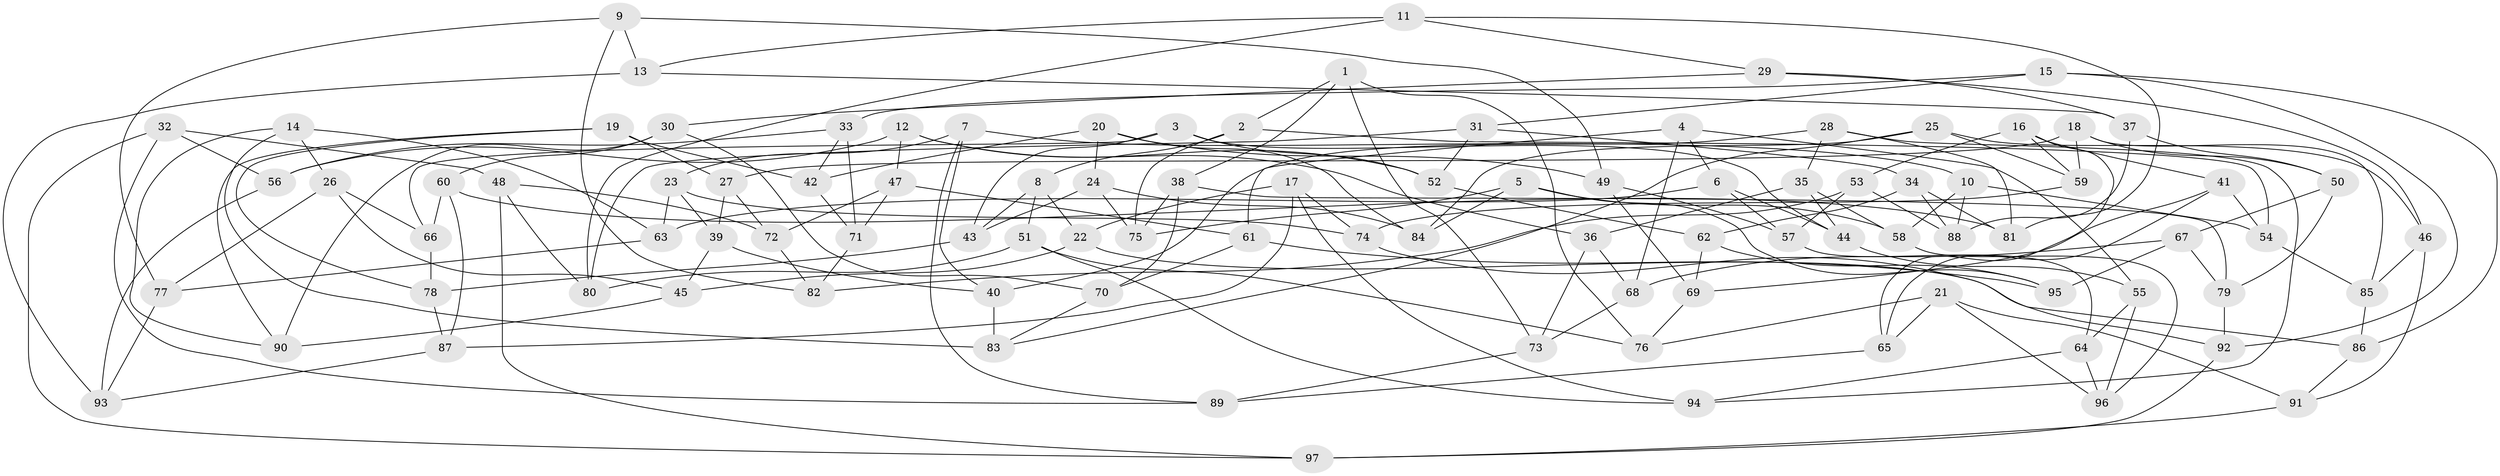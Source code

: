 // coarse degree distribution, {8: 0.15789473684210525, 6: 0.15789473684210525, 4: 0.23684210526315788, 7: 0.13157894736842105, 11: 0.05263157894736842, 5: 0.10526315789473684, 14: 0.02631578947368421, 9: 0.05263157894736842, 3: 0.07894736842105263}
// Generated by graph-tools (version 1.1) at 2025/20/03/04/25 18:20:44]
// undirected, 97 vertices, 194 edges
graph export_dot {
graph [start="1"]
  node [color=gray90,style=filled];
  1;
  2;
  3;
  4;
  5;
  6;
  7;
  8;
  9;
  10;
  11;
  12;
  13;
  14;
  15;
  16;
  17;
  18;
  19;
  20;
  21;
  22;
  23;
  24;
  25;
  26;
  27;
  28;
  29;
  30;
  31;
  32;
  33;
  34;
  35;
  36;
  37;
  38;
  39;
  40;
  41;
  42;
  43;
  44;
  45;
  46;
  47;
  48;
  49;
  50;
  51;
  52;
  53;
  54;
  55;
  56;
  57;
  58;
  59;
  60;
  61;
  62;
  63;
  64;
  65;
  66;
  67;
  68;
  69;
  70;
  71;
  72;
  73;
  74;
  75;
  76;
  77;
  78;
  79;
  80;
  81;
  82;
  83;
  84;
  85;
  86;
  87;
  88;
  89;
  90;
  91;
  92;
  93;
  94;
  95;
  96;
  97;
  1 -- 38;
  1 -- 73;
  1 -- 76;
  1 -- 2;
  2 -- 54;
  2 -- 75;
  2 -- 8;
  3 -- 66;
  3 -- 44;
  3 -- 43;
  3 -- 52;
  4 -- 68;
  4 -- 6;
  4 -- 55;
  4 -- 61;
  5 -- 75;
  5 -- 95;
  5 -- 84;
  5 -- 58;
  6 -- 63;
  6 -- 57;
  6 -- 44;
  7 -- 23;
  7 -- 89;
  7 -- 40;
  7 -- 10;
  8 -- 51;
  8 -- 22;
  8 -- 43;
  9 -- 13;
  9 -- 82;
  9 -- 77;
  9 -- 49;
  10 -- 88;
  10 -- 54;
  10 -- 58;
  11 -- 81;
  11 -- 29;
  11 -- 13;
  11 -- 80;
  12 -- 56;
  12 -- 47;
  12 -- 52;
  12 -- 36;
  13 -- 93;
  13 -- 37;
  14 -- 26;
  14 -- 83;
  14 -- 63;
  14 -- 90;
  15 -- 31;
  15 -- 86;
  15 -- 92;
  15 -- 33;
  16 -- 41;
  16 -- 65;
  16 -- 59;
  16 -- 53;
  17 -- 87;
  17 -- 22;
  17 -- 74;
  17 -- 94;
  18 -- 85;
  18 -- 27;
  18 -- 59;
  18 -- 50;
  19 -- 78;
  19 -- 42;
  19 -- 90;
  19 -- 27;
  20 -- 42;
  20 -- 24;
  20 -- 49;
  20 -- 84;
  21 -- 96;
  21 -- 65;
  21 -- 91;
  21 -- 76;
  22 -- 86;
  22 -- 45;
  23 -- 63;
  23 -- 39;
  23 -- 74;
  24 -- 43;
  24 -- 75;
  24 -- 84;
  25 -- 59;
  25 -- 84;
  25 -- 83;
  25 -- 46;
  26 -- 45;
  26 -- 77;
  26 -- 66;
  27 -- 72;
  27 -- 39;
  28 -- 94;
  28 -- 35;
  28 -- 40;
  28 -- 81;
  29 -- 30;
  29 -- 37;
  29 -- 46;
  30 -- 70;
  30 -- 60;
  30 -- 90;
  31 -- 34;
  31 -- 52;
  31 -- 80;
  32 -- 56;
  32 -- 97;
  32 -- 89;
  32 -- 48;
  33 -- 42;
  33 -- 71;
  33 -- 56;
  34 -- 88;
  34 -- 81;
  34 -- 62;
  35 -- 58;
  35 -- 44;
  35 -- 36;
  36 -- 68;
  36 -- 73;
  37 -- 88;
  37 -- 50;
  38 -- 75;
  38 -- 70;
  38 -- 79;
  39 -- 45;
  39 -- 40;
  40 -- 83;
  41 -- 69;
  41 -- 65;
  41 -- 54;
  42 -- 71;
  43 -- 78;
  44 -- 55;
  45 -- 90;
  46 -- 85;
  46 -- 91;
  47 -- 72;
  47 -- 61;
  47 -- 71;
  48 -- 80;
  48 -- 72;
  48 -- 97;
  49 -- 57;
  49 -- 69;
  50 -- 67;
  50 -- 79;
  51 -- 94;
  51 -- 76;
  51 -- 80;
  52 -- 62;
  53 -- 82;
  53 -- 88;
  53 -- 57;
  54 -- 85;
  55 -- 96;
  55 -- 64;
  56 -- 93;
  57 -- 64;
  58 -- 96;
  59 -- 74;
  60 -- 66;
  60 -- 87;
  60 -- 81;
  61 -- 95;
  61 -- 70;
  62 -- 95;
  62 -- 69;
  63 -- 77;
  64 -- 96;
  64 -- 94;
  65 -- 89;
  66 -- 78;
  67 -- 68;
  67 -- 95;
  67 -- 79;
  68 -- 73;
  69 -- 76;
  70 -- 83;
  71 -- 82;
  72 -- 82;
  73 -- 89;
  74 -- 92;
  77 -- 93;
  78 -- 87;
  79 -- 92;
  85 -- 86;
  86 -- 91;
  87 -- 93;
  91 -- 97;
  92 -- 97;
}
